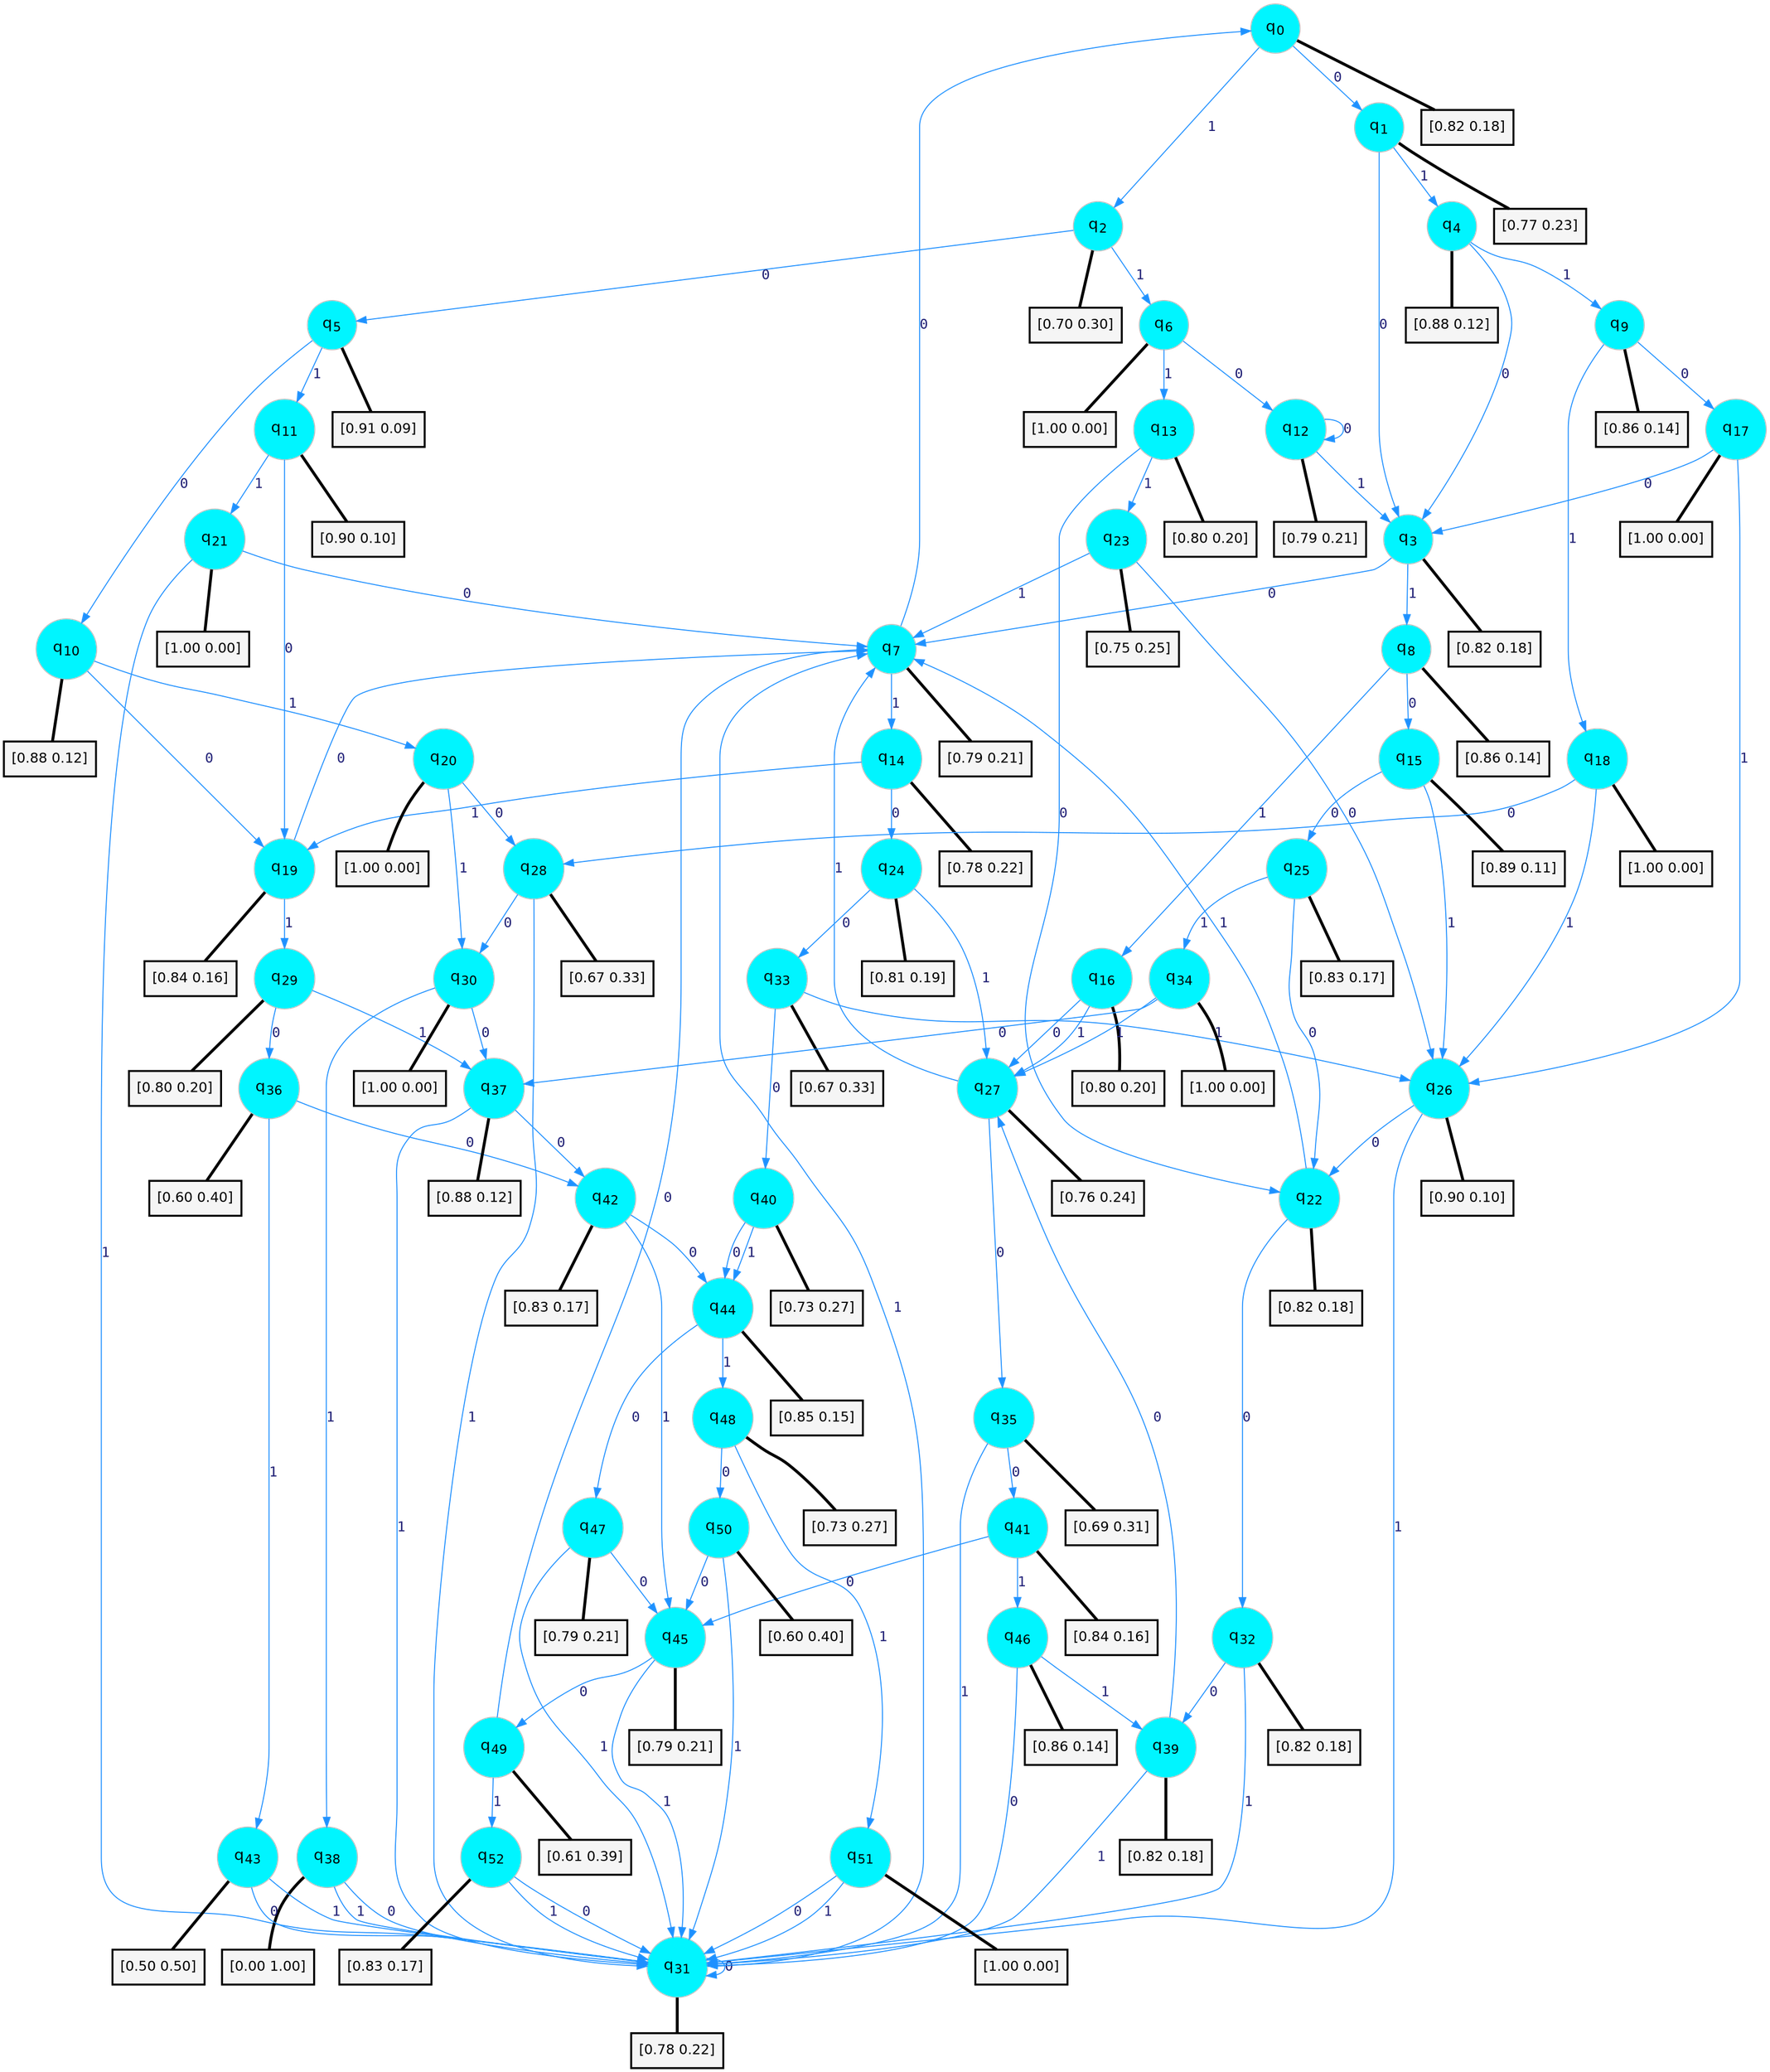 digraph G {
graph [
bgcolor=transparent, dpi=300, rankdir=TD, size="40,25"];
node [
color=gray, fillcolor=turquoise1, fontcolor=black, fontname=Helvetica, fontsize=16, fontweight=bold, shape=circle, style=filled];
edge [
arrowsize=1, color=dodgerblue1, fontcolor=midnightblue, fontname=courier, fontweight=bold, penwidth=1, style=solid, weight=20];
0[label=<q<SUB>0</SUB>>];
1[label=<q<SUB>1</SUB>>];
2[label=<q<SUB>2</SUB>>];
3[label=<q<SUB>3</SUB>>];
4[label=<q<SUB>4</SUB>>];
5[label=<q<SUB>5</SUB>>];
6[label=<q<SUB>6</SUB>>];
7[label=<q<SUB>7</SUB>>];
8[label=<q<SUB>8</SUB>>];
9[label=<q<SUB>9</SUB>>];
10[label=<q<SUB>10</SUB>>];
11[label=<q<SUB>11</SUB>>];
12[label=<q<SUB>12</SUB>>];
13[label=<q<SUB>13</SUB>>];
14[label=<q<SUB>14</SUB>>];
15[label=<q<SUB>15</SUB>>];
16[label=<q<SUB>16</SUB>>];
17[label=<q<SUB>17</SUB>>];
18[label=<q<SUB>18</SUB>>];
19[label=<q<SUB>19</SUB>>];
20[label=<q<SUB>20</SUB>>];
21[label=<q<SUB>21</SUB>>];
22[label=<q<SUB>22</SUB>>];
23[label=<q<SUB>23</SUB>>];
24[label=<q<SUB>24</SUB>>];
25[label=<q<SUB>25</SUB>>];
26[label=<q<SUB>26</SUB>>];
27[label=<q<SUB>27</SUB>>];
28[label=<q<SUB>28</SUB>>];
29[label=<q<SUB>29</SUB>>];
30[label=<q<SUB>30</SUB>>];
31[label=<q<SUB>31</SUB>>];
32[label=<q<SUB>32</SUB>>];
33[label=<q<SUB>33</SUB>>];
34[label=<q<SUB>34</SUB>>];
35[label=<q<SUB>35</SUB>>];
36[label=<q<SUB>36</SUB>>];
37[label=<q<SUB>37</SUB>>];
38[label=<q<SUB>38</SUB>>];
39[label=<q<SUB>39</SUB>>];
40[label=<q<SUB>40</SUB>>];
41[label=<q<SUB>41</SUB>>];
42[label=<q<SUB>42</SUB>>];
43[label=<q<SUB>43</SUB>>];
44[label=<q<SUB>44</SUB>>];
45[label=<q<SUB>45</SUB>>];
46[label=<q<SUB>46</SUB>>];
47[label=<q<SUB>47</SUB>>];
48[label=<q<SUB>48</SUB>>];
49[label=<q<SUB>49</SUB>>];
50[label=<q<SUB>50</SUB>>];
51[label=<q<SUB>51</SUB>>];
52[label=<q<SUB>52</SUB>>];
53[label="[0.82 0.18]", shape=box,fontcolor=black, fontname=Helvetica, fontsize=14, penwidth=2, fillcolor=whitesmoke,color=black];
54[label="[0.77 0.23]", shape=box,fontcolor=black, fontname=Helvetica, fontsize=14, penwidth=2, fillcolor=whitesmoke,color=black];
55[label="[0.70 0.30]", shape=box,fontcolor=black, fontname=Helvetica, fontsize=14, penwidth=2, fillcolor=whitesmoke,color=black];
56[label="[0.82 0.18]", shape=box,fontcolor=black, fontname=Helvetica, fontsize=14, penwidth=2, fillcolor=whitesmoke,color=black];
57[label="[0.88 0.12]", shape=box,fontcolor=black, fontname=Helvetica, fontsize=14, penwidth=2, fillcolor=whitesmoke,color=black];
58[label="[0.91 0.09]", shape=box,fontcolor=black, fontname=Helvetica, fontsize=14, penwidth=2, fillcolor=whitesmoke,color=black];
59[label="[1.00 0.00]", shape=box,fontcolor=black, fontname=Helvetica, fontsize=14, penwidth=2, fillcolor=whitesmoke,color=black];
60[label="[0.79 0.21]", shape=box,fontcolor=black, fontname=Helvetica, fontsize=14, penwidth=2, fillcolor=whitesmoke,color=black];
61[label="[0.86 0.14]", shape=box,fontcolor=black, fontname=Helvetica, fontsize=14, penwidth=2, fillcolor=whitesmoke,color=black];
62[label="[0.86 0.14]", shape=box,fontcolor=black, fontname=Helvetica, fontsize=14, penwidth=2, fillcolor=whitesmoke,color=black];
63[label="[0.88 0.12]", shape=box,fontcolor=black, fontname=Helvetica, fontsize=14, penwidth=2, fillcolor=whitesmoke,color=black];
64[label="[0.90 0.10]", shape=box,fontcolor=black, fontname=Helvetica, fontsize=14, penwidth=2, fillcolor=whitesmoke,color=black];
65[label="[0.79 0.21]", shape=box,fontcolor=black, fontname=Helvetica, fontsize=14, penwidth=2, fillcolor=whitesmoke,color=black];
66[label="[0.80 0.20]", shape=box,fontcolor=black, fontname=Helvetica, fontsize=14, penwidth=2, fillcolor=whitesmoke,color=black];
67[label="[0.78 0.22]", shape=box,fontcolor=black, fontname=Helvetica, fontsize=14, penwidth=2, fillcolor=whitesmoke,color=black];
68[label="[0.89 0.11]", shape=box,fontcolor=black, fontname=Helvetica, fontsize=14, penwidth=2, fillcolor=whitesmoke,color=black];
69[label="[0.80 0.20]", shape=box,fontcolor=black, fontname=Helvetica, fontsize=14, penwidth=2, fillcolor=whitesmoke,color=black];
70[label="[1.00 0.00]", shape=box,fontcolor=black, fontname=Helvetica, fontsize=14, penwidth=2, fillcolor=whitesmoke,color=black];
71[label="[1.00 0.00]", shape=box,fontcolor=black, fontname=Helvetica, fontsize=14, penwidth=2, fillcolor=whitesmoke,color=black];
72[label="[0.84 0.16]", shape=box,fontcolor=black, fontname=Helvetica, fontsize=14, penwidth=2, fillcolor=whitesmoke,color=black];
73[label="[1.00 0.00]", shape=box,fontcolor=black, fontname=Helvetica, fontsize=14, penwidth=2, fillcolor=whitesmoke,color=black];
74[label="[1.00 0.00]", shape=box,fontcolor=black, fontname=Helvetica, fontsize=14, penwidth=2, fillcolor=whitesmoke,color=black];
75[label="[0.82 0.18]", shape=box,fontcolor=black, fontname=Helvetica, fontsize=14, penwidth=2, fillcolor=whitesmoke,color=black];
76[label="[0.75 0.25]", shape=box,fontcolor=black, fontname=Helvetica, fontsize=14, penwidth=2, fillcolor=whitesmoke,color=black];
77[label="[0.81 0.19]", shape=box,fontcolor=black, fontname=Helvetica, fontsize=14, penwidth=2, fillcolor=whitesmoke,color=black];
78[label="[0.83 0.17]", shape=box,fontcolor=black, fontname=Helvetica, fontsize=14, penwidth=2, fillcolor=whitesmoke,color=black];
79[label="[0.90 0.10]", shape=box,fontcolor=black, fontname=Helvetica, fontsize=14, penwidth=2, fillcolor=whitesmoke,color=black];
80[label="[0.76 0.24]", shape=box,fontcolor=black, fontname=Helvetica, fontsize=14, penwidth=2, fillcolor=whitesmoke,color=black];
81[label="[0.67 0.33]", shape=box,fontcolor=black, fontname=Helvetica, fontsize=14, penwidth=2, fillcolor=whitesmoke,color=black];
82[label="[0.80 0.20]", shape=box,fontcolor=black, fontname=Helvetica, fontsize=14, penwidth=2, fillcolor=whitesmoke,color=black];
83[label="[1.00 0.00]", shape=box,fontcolor=black, fontname=Helvetica, fontsize=14, penwidth=2, fillcolor=whitesmoke,color=black];
84[label="[0.78 0.22]", shape=box,fontcolor=black, fontname=Helvetica, fontsize=14, penwidth=2, fillcolor=whitesmoke,color=black];
85[label="[0.82 0.18]", shape=box,fontcolor=black, fontname=Helvetica, fontsize=14, penwidth=2, fillcolor=whitesmoke,color=black];
86[label="[0.67 0.33]", shape=box,fontcolor=black, fontname=Helvetica, fontsize=14, penwidth=2, fillcolor=whitesmoke,color=black];
87[label="[1.00 0.00]", shape=box,fontcolor=black, fontname=Helvetica, fontsize=14, penwidth=2, fillcolor=whitesmoke,color=black];
88[label="[0.69 0.31]", shape=box,fontcolor=black, fontname=Helvetica, fontsize=14, penwidth=2, fillcolor=whitesmoke,color=black];
89[label="[0.60 0.40]", shape=box,fontcolor=black, fontname=Helvetica, fontsize=14, penwidth=2, fillcolor=whitesmoke,color=black];
90[label="[0.88 0.12]", shape=box,fontcolor=black, fontname=Helvetica, fontsize=14, penwidth=2, fillcolor=whitesmoke,color=black];
91[label="[0.00 1.00]", shape=box,fontcolor=black, fontname=Helvetica, fontsize=14, penwidth=2, fillcolor=whitesmoke,color=black];
92[label="[0.82 0.18]", shape=box,fontcolor=black, fontname=Helvetica, fontsize=14, penwidth=2, fillcolor=whitesmoke,color=black];
93[label="[0.73 0.27]", shape=box,fontcolor=black, fontname=Helvetica, fontsize=14, penwidth=2, fillcolor=whitesmoke,color=black];
94[label="[0.84 0.16]", shape=box,fontcolor=black, fontname=Helvetica, fontsize=14, penwidth=2, fillcolor=whitesmoke,color=black];
95[label="[0.83 0.17]", shape=box,fontcolor=black, fontname=Helvetica, fontsize=14, penwidth=2, fillcolor=whitesmoke,color=black];
96[label="[0.50 0.50]", shape=box,fontcolor=black, fontname=Helvetica, fontsize=14, penwidth=2, fillcolor=whitesmoke,color=black];
97[label="[0.85 0.15]", shape=box,fontcolor=black, fontname=Helvetica, fontsize=14, penwidth=2, fillcolor=whitesmoke,color=black];
98[label="[0.79 0.21]", shape=box,fontcolor=black, fontname=Helvetica, fontsize=14, penwidth=2, fillcolor=whitesmoke,color=black];
99[label="[0.86 0.14]", shape=box,fontcolor=black, fontname=Helvetica, fontsize=14, penwidth=2, fillcolor=whitesmoke,color=black];
100[label="[0.79 0.21]", shape=box,fontcolor=black, fontname=Helvetica, fontsize=14, penwidth=2, fillcolor=whitesmoke,color=black];
101[label="[0.73 0.27]", shape=box,fontcolor=black, fontname=Helvetica, fontsize=14, penwidth=2, fillcolor=whitesmoke,color=black];
102[label="[0.61 0.39]", shape=box,fontcolor=black, fontname=Helvetica, fontsize=14, penwidth=2, fillcolor=whitesmoke,color=black];
103[label="[0.60 0.40]", shape=box,fontcolor=black, fontname=Helvetica, fontsize=14, penwidth=2, fillcolor=whitesmoke,color=black];
104[label="[1.00 0.00]", shape=box,fontcolor=black, fontname=Helvetica, fontsize=14, penwidth=2, fillcolor=whitesmoke,color=black];
105[label="[0.83 0.17]", shape=box,fontcolor=black, fontname=Helvetica, fontsize=14, penwidth=2, fillcolor=whitesmoke,color=black];
0->1 [label=0];
0->2 [label=1];
0->53 [arrowhead=none, penwidth=3,color=black];
1->3 [label=0];
1->4 [label=1];
1->54 [arrowhead=none, penwidth=3,color=black];
2->5 [label=0];
2->6 [label=1];
2->55 [arrowhead=none, penwidth=3,color=black];
3->7 [label=0];
3->8 [label=1];
3->56 [arrowhead=none, penwidth=3,color=black];
4->3 [label=0];
4->9 [label=1];
4->57 [arrowhead=none, penwidth=3,color=black];
5->10 [label=0];
5->11 [label=1];
5->58 [arrowhead=none, penwidth=3,color=black];
6->12 [label=0];
6->13 [label=1];
6->59 [arrowhead=none, penwidth=3,color=black];
7->0 [label=0];
7->14 [label=1];
7->60 [arrowhead=none, penwidth=3,color=black];
8->15 [label=0];
8->16 [label=1];
8->61 [arrowhead=none, penwidth=3,color=black];
9->17 [label=0];
9->18 [label=1];
9->62 [arrowhead=none, penwidth=3,color=black];
10->19 [label=0];
10->20 [label=1];
10->63 [arrowhead=none, penwidth=3,color=black];
11->19 [label=0];
11->21 [label=1];
11->64 [arrowhead=none, penwidth=3,color=black];
12->12 [label=0];
12->3 [label=1];
12->65 [arrowhead=none, penwidth=3,color=black];
13->22 [label=0];
13->23 [label=1];
13->66 [arrowhead=none, penwidth=3,color=black];
14->24 [label=0];
14->19 [label=1];
14->67 [arrowhead=none, penwidth=3,color=black];
15->25 [label=0];
15->26 [label=1];
15->68 [arrowhead=none, penwidth=3,color=black];
16->27 [label=0];
16->27 [label=1];
16->69 [arrowhead=none, penwidth=3,color=black];
17->3 [label=0];
17->26 [label=1];
17->70 [arrowhead=none, penwidth=3,color=black];
18->28 [label=0];
18->26 [label=1];
18->71 [arrowhead=none, penwidth=3,color=black];
19->7 [label=0];
19->29 [label=1];
19->72 [arrowhead=none, penwidth=3,color=black];
20->28 [label=0];
20->30 [label=1];
20->73 [arrowhead=none, penwidth=3,color=black];
21->7 [label=0];
21->31 [label=1];
21->74 [arrowhead=none, penwidth=3,color=black];
22->32 [label=0];
22->7 [label=1];
22->75 [arrowhead=none, penwidth=3,color=black];
23->26 [label=0];
23->7 [label=1];
23->76 [arrowhead=none, penwidth=3,color=black];
24->33 [label=0];
24->27 [label=1];
24->77 [arrowhead=none, penwidth=3,color=black];
25->22 [label=0];
25->34 [label=1];
25->78 [arrowhead=none, penwidth=3,color=black];
26->22 [label=0];
26->31 [label=1];
26->79 [arrowhead=none, penwidth=3,color=black];
27->35 [label=0];
27->7 [label=1];
27->80 [arrowhead=none, penwidth=3,color=black];
28->30 [label=0];
28->31 [label=1];
28->81 [arrowhead=none, penwidth=3,color=black];
29->36 [label=0];
29->37 [label=1];
29->82 [arrowhead=none, penwidth=3,color=black];
30->37 [label=0];
30->38 [label=1];
30->83 [arrowhead=none, penwidth=3,color=black];
31->31 [label=0];
31->7 [label=1];
31->84 [arrowhead=none, penwidth=3,color=black];
32->39 [label=0];
32->31 [label=1];
32->85 [arrowhead=none, penwidth=3,color=black];
33->40 [label=0];
33->26 [label=1];
33->86 [arrowhead=none, penwidth=3,color=black];
34->37 [label=0];
34->27 [label=1];
34->87 [arrowhead=none, penwidth=3,color=black];
35->41 [label=0];
35->31 [label=1];
35->88 [arrowhead=none, penwidth=3,color=black];
36->42 [label=0];
36->43 [label=1];
36->89 [arrowhead=none, penwidth=3,color=black];
37->42 [label=0];
37->31 [label=1];
37->90 [arrowhead=none, penwidth=3,color=black];
38->31 [label=0];
38->31 [label=1];
38->91 [arrowhead=none, penwidth=3,color=black];
39->27 [label=0];
39->31 [label=1];
39->92 [arrowhead=none, penwidth=3,color=black];
40->44 [label=0];
40->44 [label=1];
40->93 [arrowhead=none, penwidth=3,color=black];
41->45 [label=0];
41->46 [label=1];
41->94 [arrowhead=none, penwidth=3,color=black];
42->44 [label=0];
42->45 [label=1];
42->95 [arrowhead=none, penwidth=3,color=black];
43->31 [label=0];
43->31 [label=1];
43->96 [arrowhead=none, penwidth=3,color=black];
44->47 [label=0];
44->48 [label=1];
44->97 [arrowhead=none, penwidth=3,color=black];
45->49 [label=0];
45->31 [label=1];
45->98 [arrowhead=none, penwidth=3,color=black];
46->31 [label=0];
46->39 [label=1];
46->99 [arrowhead=none, penwidth=3,color=black];
47->45 [label=0];
47->31 [label=1];
47->100 [arrowhead=none, penwidth=3,color=black];
48->50 [label=0];
48->51 [label=1];
48->101 [arrowhead=none, penwidth=3,color=black];
49->7 [label=0];
49->52 [label=1];
49->102 [arrowhead=none, penwidth=3,color=black];
50->45 [label=0];
50->31 [label=1];
50->103 [arrowhead=none, penwidth=3,color=black];
51->31 [label=0];
51->31 [label=1];
51->104 [arrowhead=none, penwidth=3,color=black];
52->31 [label=0];
52->31 [label=1];
52->105 [arrowhead=none, penwidth=3,color=black];
}
